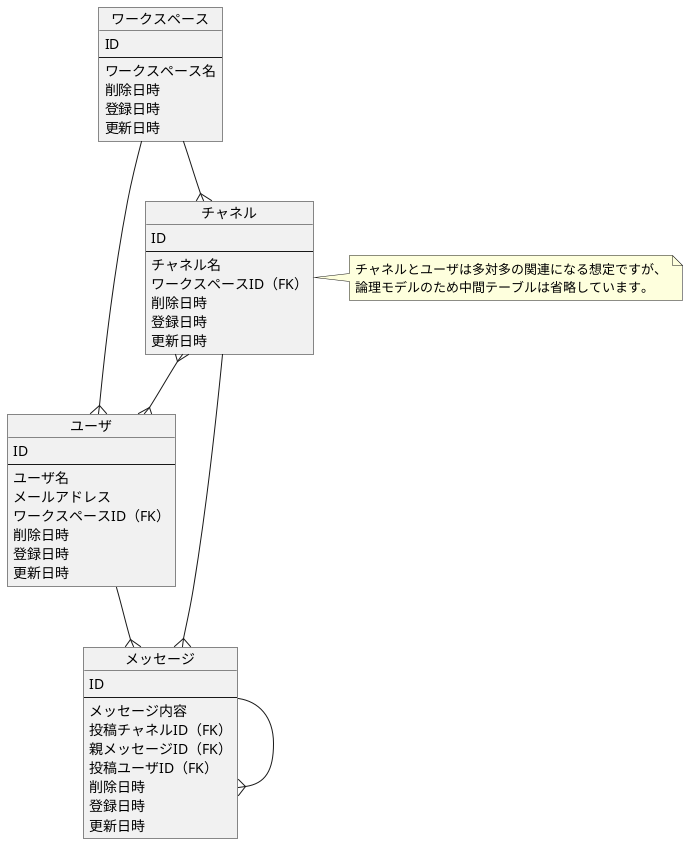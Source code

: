 @startuml

object ワークスペース {
    ID
    --
    ワークスペース名
    削除日時
    登録日時
    更新日時
}

object チャネル {
    ID
    --
    チャネル名
    ワークスペースID（FK）
    削除日時
    登録日時
    更新日時
}

object ユーザ {
    ID
    --
    ユーザ名
    メールアドレス
    ワークスペースID（FK）
    削除日時
    登録日時
    更新日時
}

object メッセージ {
    ID
    --
    メッセージ内容
    投稿チャネルID（FK）
    親メッセージID（FK）
    投稿ユーザID（FK）
    削除日時
    登録日時
    更新日時
}

note right of チャネル
チャネルとユーザは多対多の関連になる想定ですが、
論理モデルのため中間テーブルは省略しています。
end note

ワークスペース --{ チャネル
ワークスペース --{ ユーザ
チャネル }--{ ユーザ
チャネル --{ メッセージ
ユーザ --{ メッセージ
メッセージ --{ メッセージ

@enduml
